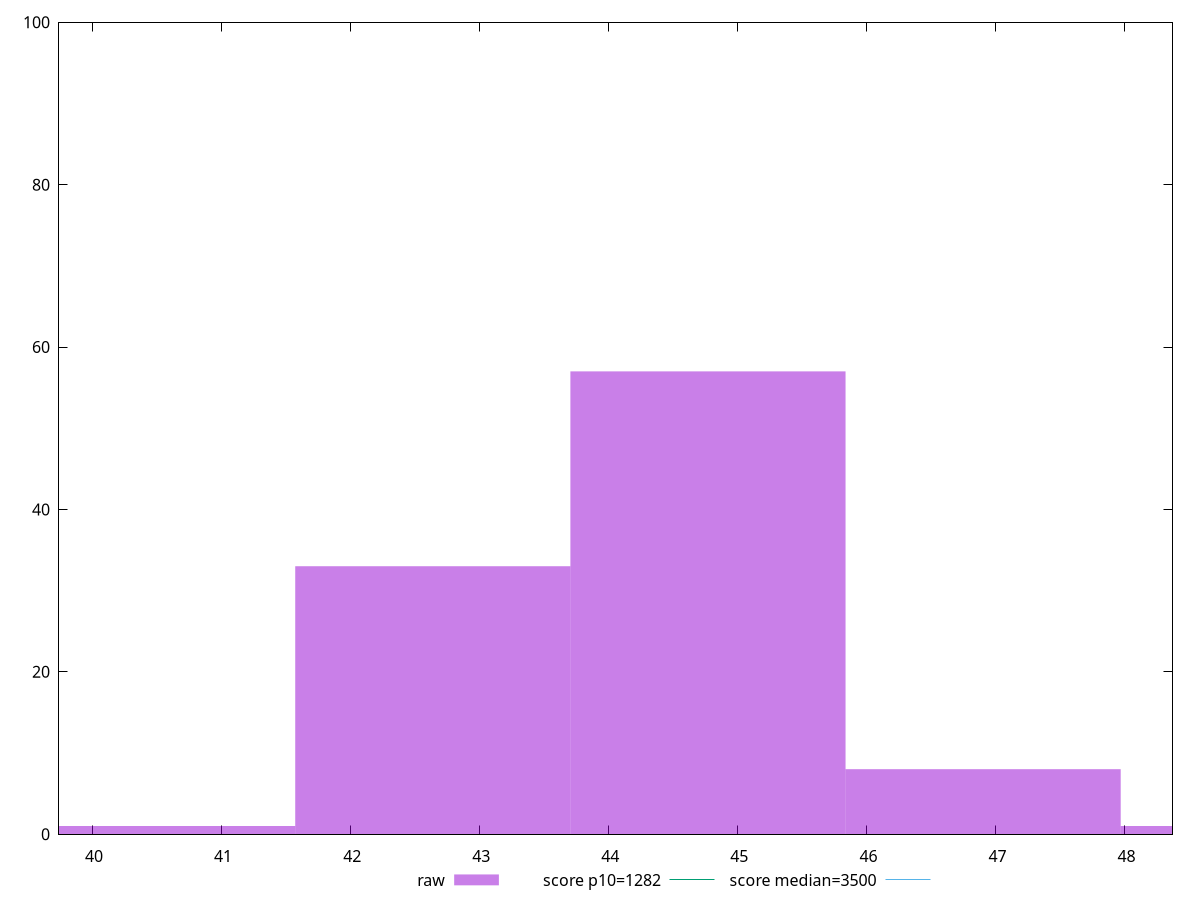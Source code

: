 reset

$raw <<EOF
44.772500713253244 57
42.640476869764996 33
46.90452455674149 8
40.50845302627675 1
49.03654840022974 1
EOF

set key outside below
set boxwidth 2.1320238434882497
set xrange [39.74399999999999:48.372]
set yrange [0:100]
set style fill transparent solid 0.5 noborder

set parametric
set terminal svg size 640, 490 enhanced background rgb 'white'
set output "report_00007_2020-12-11T15:55:29.892Z/bootup-time/samples/pages+cached+noexternal+noimg/raw/histogram.svg"

plot $raw title "raw" with boxes, \
     1282,t title "score p10=1282", \
     3500,t title "score median=3500"

reset
